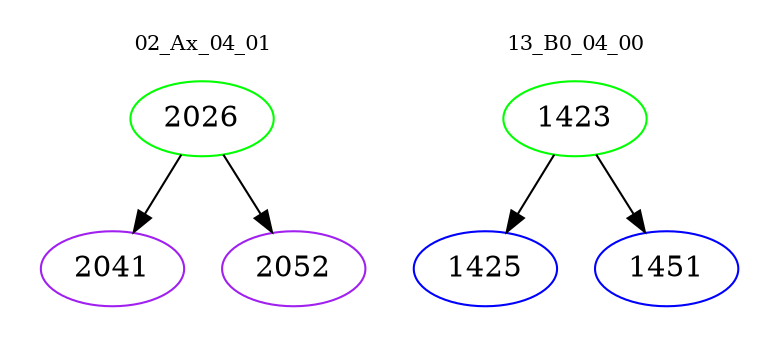 digraph{
subgraph cluster_0 {
color = white
label = "02_Ax_04_01";
fontsize=10;
T0_2026 [label="2026", color="green"]
T0_2026 -> T0_2041 [color="black"]
T0_2041 [label="2041", color="purple"]
T0_2026 -> T0_2052 [color="black"]
T0_2052 [label="2052", color="purple"]
}
subgraph cluster_1 {
color = white
label = "13_B0_04_00";
fontsize=10;
T1_1423 [label="1423", color="green"]
T1_1423 -> T1_1425 [color="black"]
T1_1425 [label="1425", color="blue"]
T1_1423 -> T1_1451 [color="black"]
T1_1451 [label="1451", color="blue"]
}
}
